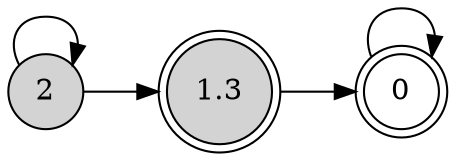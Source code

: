 digraph SBA{
	rankdir=LR
	0 [shape=circle,style=filled,label="2"]
	1 [shape=doublecircle,style=filled,label="1.3"]
	2 [shape=doublecircle,label="0"]

	0->0
	0->1
	1->2
	2->2
}
